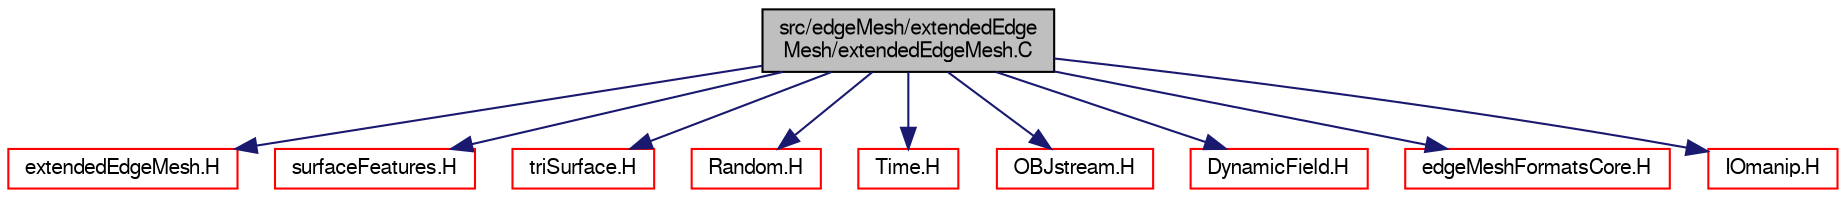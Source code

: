 digraph "src/edgeMesh/extendedEdgeMesh/extendedEdgeMesh.C"
{
  bgcolor="transparent";
  edge [fontname="FreeSans",fontsize="10",labelfontname="FreeSans",labelfontsize="10"];
  node [fontname="FreeSans",fontsize="10",shape=record];
  Node0 [label="src/edgeMesh/extendedEdge\lMesh/extendedEdgeMesh.C",height=0.2,width=0.4,color="black", fillcolor="grey75", style="filled", fontcolor="black"];
  Node0 -> Node1 [color="midnightblue",fontsize="10",style="solid",fontname="FreeSans"];
  Node1 [label="extendedEdgeMesh.H",height=0.2,width=0.4,color="red",URL="$a00968.html"];
  Node0 -> Node174 [color="midnightblue",fontsize="10",style="solid",fontname="FreeSans"];
  Node174 [label="surfaceFeatures.H",height=0.2,width=0.4,color="red",URL="$a08219.html"];
  Node0 -> Node175 [color="midnightblue",fontsize="10",style="solid",fontname="FreeSans"];
  Node175 [label="triSurface.H",height=0.2,width=0.4,color="red",URL="$a17024.html"];
  Node0 -> Node158 [color="midnightblue",fontsize="10",style="solid",fontname="FreeSans"];
  Node158 [label="Random.H",height=0.2,width=0.4,color="red",URL="$a12464.html"];
  Node0 -> Node191 [color="midnightblue",fontsize="10",style="solid",fontname="FreeSans"];
  Node191 [label="Time.H",height=0.2,width=0.4,color="red",URL="$a09311.html"];
  Node0 -> Node250 [color="midnightblue",fontsize="10",style="solid",fontname="FreeSans"];
  Node250 [label="OBJstream.H",height=0.2,width=0.4,color="red",URL="$a15128.html"];
  Node0 -> Node253 [color="midnightblue",fontsize="10",style="solid",fontname="FreeSans"];
  Node253 [label="DynamicField.H",height=0.2,width=0.4,color="red",URL="$a09563.html"];
  Node0 -> Node138 [color="midnightblue",fontsize="10",style="solid",fontname="FreeSans"];
  Node138 [label="edgeMeshFormatsCore.H",height=0.2,width=0.4,color="red",URL="$a00908.html"];
  Node0 -> Node255 [color="midnightblue",fontsize="10",style="solid",fontname="FreeSans"];
  Node255 [label="IOmanip.H",height=0.2,width=0.4,color="red",URL="$a09080.html",tooltip="Istream and Ostream manipulators taking arguments. "];
}
